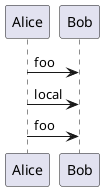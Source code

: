 @startuml

!procedure $dummy()
    !local $ijk = "local"
    Alice -> Bob : $ijk
!endprocedure

!global $ijk = "foo"

Alice -> Bob : $ijk
$dummy()
Alice -> Bob : $ijk

@enduml
